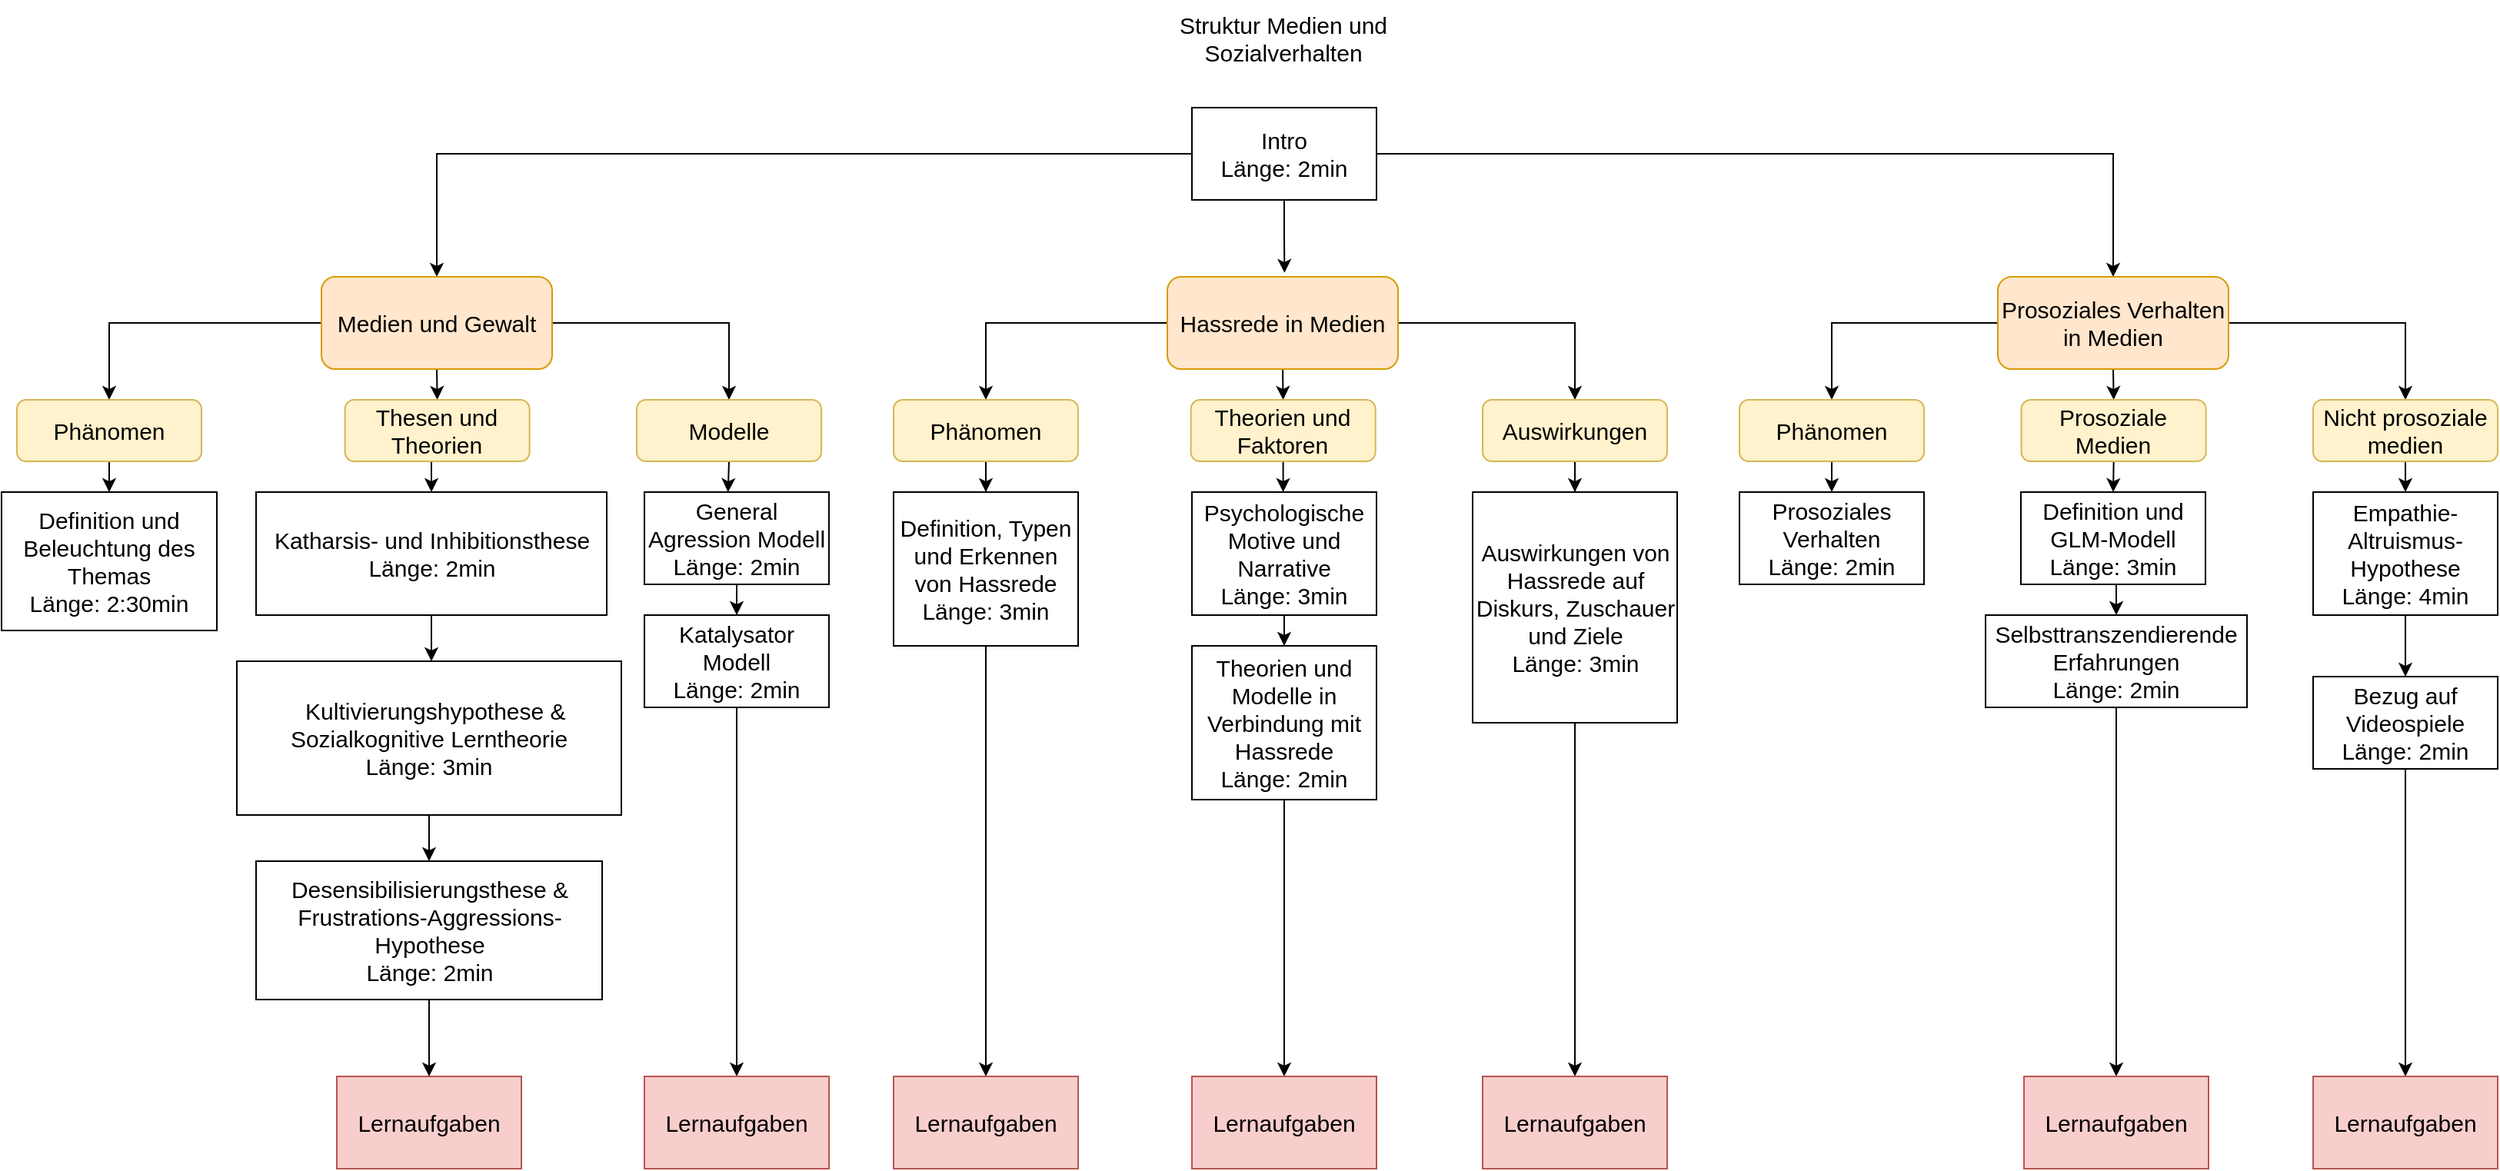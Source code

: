 <mxfile version="22.1.8" type="github">
  <diagram id="prtHgNgQTEPvFCAcTncT" name="Page-1">
    <mxGraphModel dx="2220" dy="766" grid="1" gridSize="10" guides="1" tooltips="1" connect="1" arrows="1" fold="1" page="1" pageScale="1" pageWidth="827" pageHeight="1169" math="0" shadow="0">
      <root>
        <mxCell id="0" />
        <mxCell id="1" parent="0" />
        <mxCell id="45bAfZuj3s9cAP-3UW4G-1" value="Struktur Medien und Sozialverhalten" style="text;html=1;strokeColor=none;fillColor=none;align=center;verticalAlign=middle;whiteSpace=wrap;rounded=0;fontSize=15;" parent="1" vertex="1">
          <mxGeometry x="123" y="20" width="241" height="50" as="geometry" />
        </mxCell>
        <mxCell id="45bAfZuj3s9cAP-3UW4G-5" style="edgeStyle=orthogonalEdgeStyle;rounded=0;orthogonalLoop=1;jettySize=auto;html=1;fontSize=15;entryX=0.5;entryY=0;entryDx=0;entryDy=0;" parent="1" source="45bAfZuj3s9cAP-3UW4G-2" target="45bAfZuj3s9cAP-3UW4G-10" edge="1">
          <mxGeometry relative="1" as="geometry">
            <mxPoint x="90" y="200" as="targetPoint" />
          </mxGeometry>
        </mxCell>
        <mxCell id="dNwmKPcMfGst-BSoK7ff-26" style="edgeStyle=orthogonalEdgeStyle;rounded=0;orthogonalLoop=1;jettySize=auto;html=1;exitX=1;exitY=0.5;exitDx=0;exitDy=0;entryX=0.5;entryY=0;entryDx=0;entryDy=0;" parent="1" source="45bAfZuj3s9cAP-3UW4G-2" target="dNwmKPcMfGst-BSoK7ff-22" edge="1">
          <mxGeometry relative="1" as="geometry" />
        </mxCell>
        <mxCell id="45bAfZuj3s9cAP-3UW4G-2" value="Intro&lt;br&gt;Länge: 2min" style="rounded=0;whiteSpace=wrap;html=1;fontSize=15;" parent="1" vertex="1">
          <mxGeometry x="184" y="90" width="120" height="60" as="geometry" />
        </mxCell>
        <mxCell id="dNwmKPcMfGst-BSoK7ff-2" style="edgeStyle=orthogonalEdgeStyle;rounded=0;orthogonalLoop=1;jettySize=auto;html=1;exitX=0;exitY=0.5;exitDx=0;exitDy=0;entryX=0.5;entryY=0;entryDx=0;entryDy=0;" parent="1" source="45bAfZuj3s9cAP-3UW4G-10" target="dNwmKPcMfGst-BSoK7ff-1" edge="1">
          <mxGeometry relative="1" as="geometry" />
        </mxCell>
        <mxCell id="dNwmKPcMfGst-BSoK7ff-3" style="edgeStyle=orthogonalEdgeStyle;rounded=0;orthogonalLoop=1;jettySize=auto;html=1;exitX=0.5;exitY=1;exitDx=0;exitDy=0;entryX=0.5;entryY=0;entryDx=0;entryDy=0;" parent="1" source="45bAfZuj3s9cAP-3UW4G-10" target="45bAfZuj3s9cAP-3UW4G-34" edge="1">
          <mxGeometry relative="1" as="geometry" />
        </mxCell>
        <mxCell id="dNwmKPcMfGst-BSoK7ff-4" style="edgeStyle=orthogonalEdgeStyle;rounded=0;orthogonalLoop=1;jettySize=auto;html=1;exitX=1;exitY=0.5;exitDx=0;exitDy=0;entryX=0.5;entryY=0;entryDx=0;entryDy=0;" parent="1" source="45bAfZuj3s9cAP-3UW4G-10" target="45bAfZuj3s9cAP-3UW4G-35" edge="1">
          <mxGeometry relative="1" as="geometry" />
        </mxCell>
        <mxCell id="45bAfZuj3s9cAP-3UW4G-10" value="Medien und Gewalt" style="rounded=1;whiteSpace=wrap;html=1;fontSize=15;fillColor=#ffe6cc;strokeColor=#d79b00;" parent="1" vertex="1">
          <mxGeometry x="-382" y="200" width="150" height="60" as="geometry" />
        </mxCell>
        <mxCell id="45bAfZuj3s9cAP-3UW4G-43" value="" style="edgeStyle=orthogonalEdgeStyle;rounded=0;orthogonalLoop=1;jettySize=auto;html=1;fontSize=15;" parent="1" source="45bAfZuj3s9cAP-3UW4G-12" target="45bAfZuj3s9cAP-3UW4G-17" edge="1">
          <mxGeometry relative="1" as="geometry">
            <Array as="points">
              <mxPoint x="-312" y="420" />
              <mxPoint x="-312" y="420" />
            </Array>
          </mxGeometry>
        </mxCell>
        <mxCell id="45bAfZuj3s9cAP-3UW4G-12" value="Katharsis- und Inhibitionsthese&lt;br&gt;Länge: 2min" style="rounded=0;whiteSpace=wrap;html=1;fontSize=15;" parent="1" vertex="1">
          <mxGeometry x="-424.5" y="340" width="228" height="80" as="geometry" />
        </mxCell>
        <mxCell id="dNwmKPcMfGst-BSoK7ff-9" style="edgeStyle=orthogonalEdgeStyle;rounded=0;orthogonalLoop=1;jettySize=auto;html=1;exitX=0.5;exitY=1;exitDx=0;exitDy=0;" parent="1" source="45bAfZuj3s9cAP-3UW4G-17" target="dNwmKPcMfGst-BSoK7ff-7" edge="1">
          <mxGeometry relative="1" as="geometry" />
        </mxCell>
        <mxCell id="45bAfZuj3s9cAP-3UW4G-17" value="&amp;nbsp; Kultivierungshypothese &amp;amp; Sozialkognitive Lerntheorie&lt;br&gt;Länge: 3min" style="rounded=0;whiteSpace=wrap;html=1;fontSize=15;" parent="1" vertex="1">
          <mxGeometry x="-437" y="450" width="250" height="100" as="geometry" />
        </mxCell>
        <mxCell id="45bAfZuj3s9cAP-3UW4G-28" style="edgeStyle=orthogonalEdgeStyle;rounded=0;orthogonalLoop=1;jettySize=auto;html=1;fontSize=15;" parent="1" source="45bAfZuj3s9cAP-3UW4G-25" target="45bAfZuj3s9cAP-3UW4G-29" edge="1">
          <mxGeometry relative="1" as="geometry">
            <mxPoint x="-112" y="540" as="targetPoint" />
          </mxGeometry>
        </mxCell>
        <mxCell id="45bAfZuj3s9cAP-3UW4G-25" value="General Agression Modell&lt;br&gt;Länge: 2min" style="rounded=0;whiteSpace=wrap;html=1;fontSize=15;" parent="1" vertex="1">
          <mxGeometry x="-172" y="340" width="120" height="60" as="geometry" />
        </mxCell>
        <mxCell id="45bAfZuj3s9cAP-3UW4G-54" style="edgeStyle=orthogonalEdgeStyle;rounded=0;orthogonalLoop=1;jettySize=auto;html=1;fontSize=15;" parent="1" source="45bAfZuj3s9cAP-3UW4G-29" target="45bAfZuj3s9cAP-3UW4G-55" edge="1">
          <mxGeometry relative="1" as="geometry">
            <mxPoint x="-112.0" y="540" as="targetPoint" />
          </mxGeometry>
        </mxCell>
        <mxCell id="45bAfZuj3s9cAP-3UW4G-29" value="Katalysator Modell&lt;br&gt;Länge: 2min" style="rounded=0;whiteSpace=wrap;html=1;fontSize=15;" parent="1" vertex="1">
          <mxGeometry x="-172" y="420" width="120" height="60" as="geometry" />
        </mxCell>
        <mxCell id="45bAfZuj3s9cAP-3UW4G-38" style="edgeStyle=orthogonalEdgeStyle;rounded=0;orthogonalLoop=1;jettySize=auto;html=1;exitX=0.5;exitY=1;exitDx=0;exitDy=0;entryX=0.5;entryY=0;entryDx=0;entryDy=0;fontSize=15;" parent="1" source="45bAfZuj3s9cAP-3UW4G-34" target="45bAfZuj3s9cAP-3UW4G-12" edge="1">
          <mxGeometry relative="1" as="geometry" />
        </mxCell>
        <mxCell id="45bAfZuj3s9cAP-3UW4G-34" value="Thesen und Theorien" style="rounded=1;whiteSpace=wrap;html=1;fontSize=15;fillColor=#fff2cc;strokeColor=#d6b656;" parent="1" vertex="1">
          <mxGeometry x="-366.68" y="280" width="120" height="40" as="geometry" />
        </mxCell>
        <mxCell id="45bAfZuj3s9cAP-3UW4G-42" style="edgeStyle=orthogonalEdgeStyle;rounded=0;orthogonalLoop=1;jettySize=auto;html=1;exitX=0.5;exitY=1;exitDx=0;exitDy=0;entryX=0.453;entryY=0;entryDx=0;entryDy=0;entryPerimeter=0;fontSize=15;" parent="1" source="45bAfZuj3s9cAP-3UW4G-35" target="45bAfZuj3s9cAP-3UW4G-25" edge="1">
          <mxGeometry relative="1" as="geometry" />
        </mxCell>
        <mxCell id="45bAfZuj3s9cAP-3UW4G-35" value="Modelle" style="rounded=1;whiteSpace=wrap;html=1;fontSize=15;fillColor=#fff2cc;strokeColor=#d6b656;" parent="1" vertex="1">
          <mxGeometry x="-177" y="280" width="120" height="40" as="geometry" />
        </mxCell>
        <mxCell id="45bAfZuj3s9cAP-3UW4G-53" value="Lernaufgaben" style="rounded=0;whiteSpace=wrap;html=1;fontSize=15;fillColor=#f8cecc;strokeColor=#b85450;" parent="1" vertex="1">
          <mxGeometry x="-372.0" y="720" width="120" height="60" as="geometry" />
        </mxCell>
        <mxCell id="45bAfZuj3s9cAP-3UW4G-55" value="Lernaufgaben" style="rounded=0;whiteSpace=wrap;html=1;fontSize=15;fillColor=#f8cecc;strokeColor=#b85450;" parent="1" vertex="1">
          <mxGeometry x="-172.0" y="720" width="120" height="60" as="geometry" />
        </mxCell>
        <mxCell id="dNwmKPcMfGst-BSoK7ff-6" value="" style="edgeStyle=orthogonalEdgeStyle;rounded=0;orthogonalLoop=1;jettySize=auto;html=1;" parent="1" source="dNwmKPcMfGst-BSoK7ff-1" target="dNwmKPcMfGst-BSoK7ff-5" edge="1">
          <mxGeometry relative="1" as="geometry" />
        </mxCell>
        <mxCell id="dNwmKPcMfGst-BSoK7ff-1" value="Phänomen" style="rounded=1;whiteSpace=wrap;html=1;fontSize=15;fillColor=#fff2cc;strokeColor=#d6b656;" parent="1" vertex="1">
          <mxGeometry x="-580" y="280" width="120" height="40" as="geometry" />
        </mxCell>
        <mxCell id="dNwmKPcMfGst-BSoK7ff-5" value="&lt;span style=&quot;font-size: 15px;&quot;&gt;Definition und Beleuchtung des Themas&lt;br&gt;Länge: 2:30min&lt;br&gt;&lt;/span&gt;" style="rounded=0;whiteSpace=wrap;html=1;" parent="1" vertex="1">
          <mxGeometry x="-590" y="340" width="140" height="90" as="geometry" />
        </mxCell>
        <mxCell id="dNwmKPcMfGst-BSoK7ff-10" style="edgeStyle=orthogonalEdgeStyle;rounded=0;orthogonalLoop=1;jettySize=auto;html=1;exitX=0.5;exitY=1;exitDx=0;exitDy=0;entryX=0.5;entryY=0;entryDx=0;entryDy=0;" parent="1" source="dNwmKPcMfGst-BSoK7ff-7" target="45bAfZuj3s9cAP-3UW4G-53" edge="1">
          <mxGeometry relative="1" as="geometry">
            <mxPoint x="-312" y="680" as="targetPoint" />
          </mxGeometry>
        </mxCell>
        <mxCell id="dNwmKPcMfGst-BSoK7ff-7" value="&lt;font style=&quot;font-size: 15px;&quot;&gt;Desensibilisierungsthese &amp;amp; Frustrations-Aggressions-Hypothese&lt;br&gt;Länge: 2min&lt;br&gt;&lt;/font&gt;" style="rounded=0;whiteSpace=wrap;html=1;" parent="1" vertex="1">
          <mxGeometry x="-424.5" y="580" width="225" height="90" as="geometry" />
        </mxCell>
        <mxCell id="dNwmKPcMfGst-BSoK7ff-12" style="edgeStyle=orthogonalEdgeStyle;rounded=0;orthogonalLoop=1;jettySize=auto;html=1;exitX=0;exitY=0.5;exitDx=0;exitDy=0;entryX=0.5;entryY=0;entryDx=0;entryDy=0;" parent="1" source="dNwmKPcMfGst-BSoK7ff-15" target="dNwmKPcMfGst-BSoK7ff-18" edge="1">
          <mxGeometry relative="1" as="geometry" />
        </mxCell>
        <mxCell id="dNwmKPcMfGst-BSoK7ff-13" style="edgeStyle=orthogonalEdgeStyle;rounded=0;orthogonalLoop=1;jettySize=auto;html=1;exitX=0.5;exitY=1;exitDx=0;exitDy=0;entryX=0.5;entryY=0;entryDx=0;entryDy=0;" parent="1" source="dNwmKPcMfGst-BSoK7ff-15" target="dNwmKPcMfGst-BSoK7ff-16" edge="1">
          <mxGeometry relative="1" as="geometry" />
        </mxCell>
        <mxCell id="dNwmKPcMfGst-BSoK7ff-14" style="edgeStyle=orthogonalEdgeStyle;rounded=0;orthogonalLoop=1;jettySize=auto;html=1;exitX=1;exitY=0.5;exitDx=0;exitDy=0;entryX=0.5;entryY=0;entryDx=0;entryDy=0;" parent="1" source="dNwmKPcMfGst-BSoK7ff-15" target="dNwmKPcMfGst-BSoK7ff-17" edge="1">
          <mxGeometry relative="1" as="geometry" />
        </mxCell>
        <mxCell id="dNwmKPcMfGst-BSoK7ff-15" value="Hassrede in Medien" style="rounded=1;whiteSpace=wrap;html=1;fontSize=15;fillColor=#ffe6cc;strokeColor=#d79b00;" parent="1" vertex="1">
          <mxGeometry x="168" y="200" width="150" height="60" as="geometry" />
        </mxCell>
        <mxCell id="T0l5JUQyO69CC_i279kQ-6" value="" style="edgeStyle=orthogonalEdgeStyle;rounded=0;orthogonalLoop=1;jettySize=auto;html=1;" parent="1" source="dNwmKPcMfGst-BSoK7ff-16" target="T0l5JUQyO69CC_i279kQ-3" edge="1">
          <mxGeometry relative="1" as="geometry" />
        </mxCell>
        <mxCell id="dNwmKPcMfGst-BSoK7ff-16" value="Theorien und Faktoren" style="rounded=1;whiteSpace=wrap;html=1;fontSize=15;fillColor=#fff2cc;strokeColor=#d6b656;" parent="1" vertex="1">
          <mxGeometry x="183.32" y="280" width="120" height="40" as="geometry" />
        </mxCell>
        <mxCell id="T0l5JUQyO69CC_i279kQ-9" value="" style="edgeStyle=orthogonalEdgeStyle;rounded=0;orthogonalLoop=1;jettySize=auto;html=1;" parent="1" source="dNwmKPcMfGst-BSoK7ff-17" target="T0l5JUQyO69CC_i279kQ-8" edge="1">
          <mxGeometry relative="1" as="geometry" />
        </mxCell>
        <mxCell id="dNwmKPcMfGst-BSoK7ff-17" value="Auswirkungen" style="rounded=1;whiteSpace=wrap;html=1;fontSize=15;fillColor=#fff2cc;strokeColor=#d6b656;" parent="1" vertex="1">
          <mxGeometry x="373" y="280" width="120" height="40" as="geometry" />
        </mxCell>
        <mxCell id="T0l5JUQyO69CC_i279kQ-2" value="" style="edgeStyle=orthogonalEdgeStyle;rounded=0;orthogonalLoop=1;jettySize=auto;html=1;" parent="1" source="dNwmKPcMfGst-BSoK7ff-18" target="T0l5JUQyO69CC_i279kQ-1" edge="1">
          <mxGeometry relative="1" as="geometry" />
        </mxCell>
        <mxCell id="dNwmKPcMfGst-BSoK7ff-18" value="Phänomen" style="rounded=1;whiteSpace=wrap;html=1;fontSize=15;fillColor=#fff2cc;strokeColor=#d6b656;" parent="1" vertex="1">
          <mxGeometry x="-10" y="280" width="120" height="40" as="geometry" />
        </mxCell>
        <mxCell id="dNwmKPcMfGst-BSoK7ff-19" style="edgeStyle=orthogonalEdgeStyle;rounded=0;orthogonalLoop=1;jettySize=auto;html=1;exitX=0;exitY=0.5;exitDx=0;exitDy=0;entryX=0.5;entryY=0;entryDx=0;entryDy=0;" parent="1" source="dNwmKPcMfGst-BSoK7ff-22" target="dNwmKPcMfGst-BSoK7ff-25" edge="1">
          <mxGeometry relative="1" as="geometry" />
        </mxCell>
        <mxCell id="dNwmKPcMfGst-BSoK7ff-20" style="edgeStyle=orthogonalEdgeStyle;rounded=0;orthogonalLoop=1;jettySize=auto;html=1;exitX=0.5;exitY=1;exitDx=0;exitDy=0;entryX=0.5;entryY=0;entryDx=0;entryDy=0;" parent="1" source="dNwmKPcMfGst-BSoK7ff-22" target="dNwmKPcMfGst-BSoK7ff-23" edge="1">
          <mxGeometry relative="1" as="geometry" />
        </mxCell>
        <mxCell id="dNwmKPcMfGst-BSoK7ff-21" style="edgeStyle=orthogonalEdgeStyle;rounded=0;orthogonalLoop=1;jettySize=auto;html=1;exitX=1;exitY=0.5;exitDx=0;exitDy=0;entryX=0.5;entryY=0;entryDx=0;entryDy=0;" parent="1" source="dNwmKPcMfGst-BSoK7ff-22" target="dNwmKPcMfGst-BSoK7ff-24" edge="1">
          <mxGeometry relative="1" as="geometry" />
        </mxCell>
        <mxCell id="dNwmKPcMfGst-BSoK7ff-22" value="Prosoziales Verhalten in Medien" style="rounded=1;whiteSpace=wrap;html=1;fontSize=15;fillColor=#ffe6cc;strokeColor=#d79b00;" parent="1" vertex="1">
          <mxGeometry x="708" y="200" width="150" height="60" as="geometry" />
        </mxCell>
        <mxCell id="T0l5JUQyO69CC_i279kQ-22" style="edgeStyle=orthogonalEdgeStyle;rounded=0;orthogonalLoop=1;jettySize=auto;html=1;exitX=0.5;exitY=1;exitDx=0;exitDy=0;entryX=0.5;entryY=0;entryDx=0;entryDy=0;" parent="1" source="dNwmKPcMfGst-BSoK7ff-23" target="T0l5JUQyO69CC_i279kQ-21" edge="1">
          <mxGeometry relative="1" as="geometry" />
        </mxCell>
        <mxCell id="dNwmKPcMfGst-BSoK7ff-23" value="Prosoziale Medien" style="rounded=1;whiteSpace=wrap;html=1;fontSize=15;fillColor=#fff2cc;strokeColor=#d6b656;" parent="1" vertex="1">
          <mxGeometry x="723.32" y="280" width="120" height="40" as="geometry" />
        </mxCell>
        <mxCell id="T0l5JUQyO69CC_i279kQ-26" style="edgeStyle=orthogonalEdgeStyle;rounded=0;orthogonalLoop=1;jettySize=auto;html=1;exitX=0.5;exitY=1;exitDx=0;exitDy=0;entryX=0.5;entryY=0;entryDx=0;entryDy=0;" parent="1" source="dNwmKPcMfGst-BSoK7ff-24" target="T0l5JUQyO69CC_i279kQ-25" edge="1">
          <mxGeometry relative="1" as="geometry" />
        </mxCell>
        <mxCell id="dNwmKPcMfGst-BSoK7ff-24" value="Nicht prosoziale medien" style="rounded=1;whiteSpace=wrap;html=1;fontSize=15;fillColor=#fff2cc;strokeColor=#d6b656;" parent="1" vertex="1">
          <mxGeometry x="913" y="280" width="120" height="40" as="geometry" />
        </mxCell>
        <mxCell id="T0l5JUQyO69CC_i279kQ-20" style="edgeStyle=orthogonalEdgeStyle;rounded=0;orthogonalLoop=1;jettySize=auto;html=1;exitX=0.5;exitY=1;exitDx=0;exitDy=0;entryX=0.5;entryY=0;entryDx=0;entryDy=0;" parent="1" source="dNwmKPcMfGst-BSoK7ff-25" target="T0l5JUQyO69CC_i279kQ-19" edge="1">
          <mxGeometry relative="1" as="geometry" />
        </mxCell>
        <mxCell id="dNwmKPcMfGst-BSoK7ff-25" value="Phänomen" style="rounded=1;whiteSpace=wrap;html=1;fontSize=15;fillColor=#fff2cc;strokeColor=#d6b656;" parent="1" vertex="1">
          <mxGeometry x="540" y="280" width="120" height="40" as="geometry" />
        </mxCell>
        <mxCell id="T0l5JUQyO69CC_i279kQ-16" value="" style="edgeStyle=orthogonalEdgeStyle;rounded=0;orthogonalLoop=1;jettySize=auto;html=1;" parent="1" source="T0l5JUQyO69CC_i279kQ-1" target="T0l5JUQyO69CC_i279kQ-15" edge="1">
          <mxGeometry relative="1" as="geometry" />
        </mxCell>
        <mxCell id="T0l5JUQyO69CC_i279kQ-1" value="Definition, Typen und Erkennen von Hassrede&lt;br style=&quot;font-size: 15px;&quot;&gt;Länge: 3min" style="rounded=0;whiteSpace=wrap;html=1;fontSize=15;" parent="1" vertex="1">
          <mxGeometry x="-10" y="340" width="120" height="100" as="geometry" />
        </mxCell>
        <mxCell id="T0l5JUQyO69CC_i279kQ-7" value="" style="edgeStyle=orthogonalEdgeStyle;rounded=0;orthogonalLoop=1;jettySize=auto;html=1;" parent="1" source="T0l5JUQyO69CC_i279kQ-3" target="T0l5JUQyO69CC_i279kQ-4" edge="1">
          <mxGeometry relative="1" as="geometry" />
        </mxCell>
        <mxCell id="T0l5JUQyO69CC_i279kQ-3" value="Psychologische Motive und Narrative&lt;br&gt;Länge: 3min" style="rounded=0;whiteSpace=wrap;html=1;fontSize=15;" parent="1" vertex="1">
          <mxGeometry x="184" y="340" width="120" height="80" as="geometry" />
        </mxCell>
        <mxCell id="T0l5JUQyO69CC_i279kQ-14" value="" style="edgeStyle=orthogonalEdgeStyle;rounded=0;orthogonalLoop=1;jettySize=auto;html=1;" parent="1" source="T0l5JUQyO69CC_i279kQ-4" target="T0l5JUQyO69CC_i279kQ-11" edge="1">
          <mxGeometry relative="1" as="geometry" />
        </mxCell>
        <mxCell id="T0l5JUQyO69CC_i279kQ-4" value="Theorien und Modelle in Verbindung mit Hassrede&lt;br&gt;Länge: 2min" style="rounded=0;whiteSpace=wrap;html=1;fontSize=15;" parent="1" vertex="1">
          <mxGeometry x="184" y="440" width="120" height="100" as="geometry" />
        </mxCell>
        <mxCell id="T0l5JUQyO69CC_i279kQ-13" style="edgeStyle=orthogonalEdgeStyle;rounded=0;orthogonalLoop=1;jettySize=auto;html=1;entryX=0.5;entryY=0;entryDx=0;entryDy=0;" parent="1" source="T0l5JUQyO69CC_i279kQ-8" target="T0l5JUQyO69CC_i279kQ-12" edge="1">
          <mxGeometry relative="1" as="geometry" />
        </mxCell>
        <mxCell id="T0l5JUQyO69CC_i279kQ-8" value="&lt;font style=&quot;font-size: 15px;&quot;&gt;Auswirkungen von Hassrede auf Diskurs, Zuschauer und Ziele&lt;br&gt;Länge: 3min&lt;br&gt;&lt;/font&gt;" style="rounded=0;whiteSpace=wrap;html=1;" parent="1" vertex="1">
          <mxGeometry x="366.5" y="340" width="133" height="150" as="geometry" />
        </mxCell>
        <mxCell id="T0l5JUQyO69CC_i279kQ-10" style="edgeStyle=orthogonalEdgeStyle;rounded=0;orthogonalLoop=1;jettySize=auto;html=1;exitX=0.5;exitY=1;exitDx=0;exitDy=0;entryX=0.508;entryY=-0.043;entryDx=0;entryDy=0;entryPerimeter=0;" parent="1" source="45bAfZuj3s9cAP-3UW4G-2" target="dNwmKPcMfGst-BSoK7ff-15" edge="1">
          <mxGeometry relative="1" as="geometry" />
        </mxCell>
        <mxCell id="T0l5JUQyO69CC_i279kQ-11" value="Lernaufgaben" style="rounded=0;whiteSpace=wrap;html=1;fontSize=15;fillColor=#f8cecc;strokeColor=#b85450;" parent="1" vertex="1">
          <mxGeometry x="184.0" y="720" width="120" height="60" as="geometry" />
        </mxCell>
        <mxCell id="T0l5JUQyO69CC_i279kQ-12" value="Lernaufgaben" style="rounded=0;whiteSpace=wrap;html=1;fontSize=15;fillColor=#f8cecc;strokeColor=#b85450;" parent="1" vertex="1">
          <mxGeometry x="373.0" y="720" width="120" height="60" as="geometry" />
        </mxCell>
        <mxCell id="T0l5JUQyO69CC_i279kQ-15" value="Lernaufgaben" style="rounded=0;whiteSpace=wrap;html=1;fontSize=15;fillColor=#f8cecc;strokeColor=#b85450;" parent="1" vertex="1">
          <mxGeometry x="-10.0" y="720" width="120" height="60" as="geometry" />
        </mxCell>
        <mxCell id="T0l5JUQyO69CC_i279kQ-19" value="&lt;font style=&quot;font-size: 15px;&quot;&gt;Prosoziales Verhalten&lt;br&gt;Länge: 2min&lt;br&gt;&lt;/font&gt;" style="rounded=0;whiteSpace=wrap;html=1;" parent="1" vertex="1">
          <mxGeometry x="540" y="340" width="120" height="60" as="geometry" />
        </mxCell>
        <mxCell id="T0l5JUQyO69CC_i279kQ-24" style="edgeStyle=orthogonalEdgeStyle;rounded=0;orthogonalLoop=1;jettySize=auto;html=1;exitX=0.5;exitY=1;exitDx=0;exitDy=0;entryX=0.5;entryY=0;entryDx=0;entryDy=0;" parent="1" source="T0l5JUQyO69CC_i279kQ-21" target="T0l5JUQyO69CC_i279kQ-23" edge="1">
          <mxGeometry relative="1" as="geometry" />
        </mxCell>
        <mxCell id="T0l5JUQyO69CC_i279kQ-21" value="&lt;font style=&quot;font-size: 15px;&quot;&gt;Definition und&lt;br&gt;GLM-Modell&lt;br&gt;Länge: 3min&lt;br&gt;&lt;/font&gt;" style="rounded=0;whiteSpace=wrap;html=1;" parent="1" vertex="1">
          <mxGeometry x="723" y="340" width="120" height="60" as="geometry" />
        </mxCell>
        <mxCell id="T0l5JUQyO69CC_i279kQ-30" style="edgeStyle=orthogonalEdgeStyle;rounded=0;orthogonalLoop=1;jettySize=auto;html=1;exitX=0.5;exitY=1;exitDx=0;exitDy=0;entryX=0.5;entryY=0;entryDx=0;entryDy=0;" parent="1" source="T0l5JUQyO69CC_i279kQ-23" target="T0l5JUQyO69CC_i279kQ-29" edge="1">
          <mxGeometry relative="1" as="geometry" />
        </mxCell>
        <mxCell id="T0l5JUQyO69CC_i279kQ-23" value="&lt;font style=&quot;font-size: 15px;&quot;&gt;Selbsttranszendierende Erfahrungen&lt;br&gt;Länge: 2min&lt;br&gt;&lt;/font&gt;" style="rounded=0;whiteSpace=wrap;html=1;" parent="1" vertex="1">
          <mxGeometry x="700" y="420" width="170" height="60" as="geometry" />
        </mxCell>
        <mxCell id="T0l5JUQyO69CC_i279kQ-28" value="" style="edgeStyle=orthogonalEdgeStyle;rounded=0;orthogonalLoop=1;jettySize=auto;html=1;" parent="1" source="T0l5JUQyO69CC_i279kQ-25" target="T0l5JUQyO69CC_i279kQ-27" edge="1">
          <mxGeometry relative="1" as="geometry" />
        </mxCell>
        <mxCell id="T0l5JUQyO69CC_i279kQ-25" value="&lt;font style=&quot;font-size: 15px;&quot;&gt;Empathie-Altruismus-Hypothese&lt;br&gt;Länge: 4min&lt;/font&gt;" style="rounded=0;whiteSpace=wrap;html=1;" parent="1" vertex="1">
          <mxGeometry x="913" y="340" width="120" height="80" as="geometry" />
        </mxCell>
        <mxCell id="T0l5JUQyO69CC_i279kQ-32" style="edgeStyle=orthogonalEdgeStyle;rounded=0;orthogonalLoop=1;jettySize=auto;html=1;exitX=0.5;exitY=1;exitDx=0;exitDy=0;entryX=0.5;entryY=0;entryDx=0;entryDy=0;" parent="1" source="T0l5JUQyO69CC_i279kQ-27" target="T0l5JUQyO69CC_i279kQ-31" edge="1">
          <mxGeometry relative="1" as="geometry" />
        </mxCell>
        <mxCell id="T0l5JUQyO69CC_i279kQ-27" value="&lt;font style=&quot;font-size: 15px;&quot;&gt;Bezug auf Videospiele&lt;br&gt;Länge: 2min&lt;br&gt;&lt;/font&gt;" style="rounded=0;whiteSpace=wrap;html=1;" parent="1" vertex="1">
          <mxGeometry x="913" y="460" width="120" height="60" as="geometry" />
        </mxCell>
        <mxCell id="T0l5JUQyO69CC_i279kQ-29" value="Lernaufgaben" style="rounded=0;whiteSpace=wrap;html=1;fontSize=15;fillColor=#f8cecc;strokeColor=#b85450;" parent="1" vertex="1">
          <mxGeometry x="725.0" y="720" width="120" height="60" as="geometry" />
        </mxCell>
        <mxCell id="T0l5JUQyO69CC_i279kQ-31" value="Lernaufgaben" style="rounded=0;whiteSpace=wrap;html=1;fontSize=15;fillColor=#f8cecc;strokeColor=#b85450;" parent="1" vertex="1">
          <mxGeometry x="913.0" y="720" width="120" height="60" as="geometry" />
        </mxCell>
      </root>
    </mxGraphModel>
  </diagram>
</mxfile>
